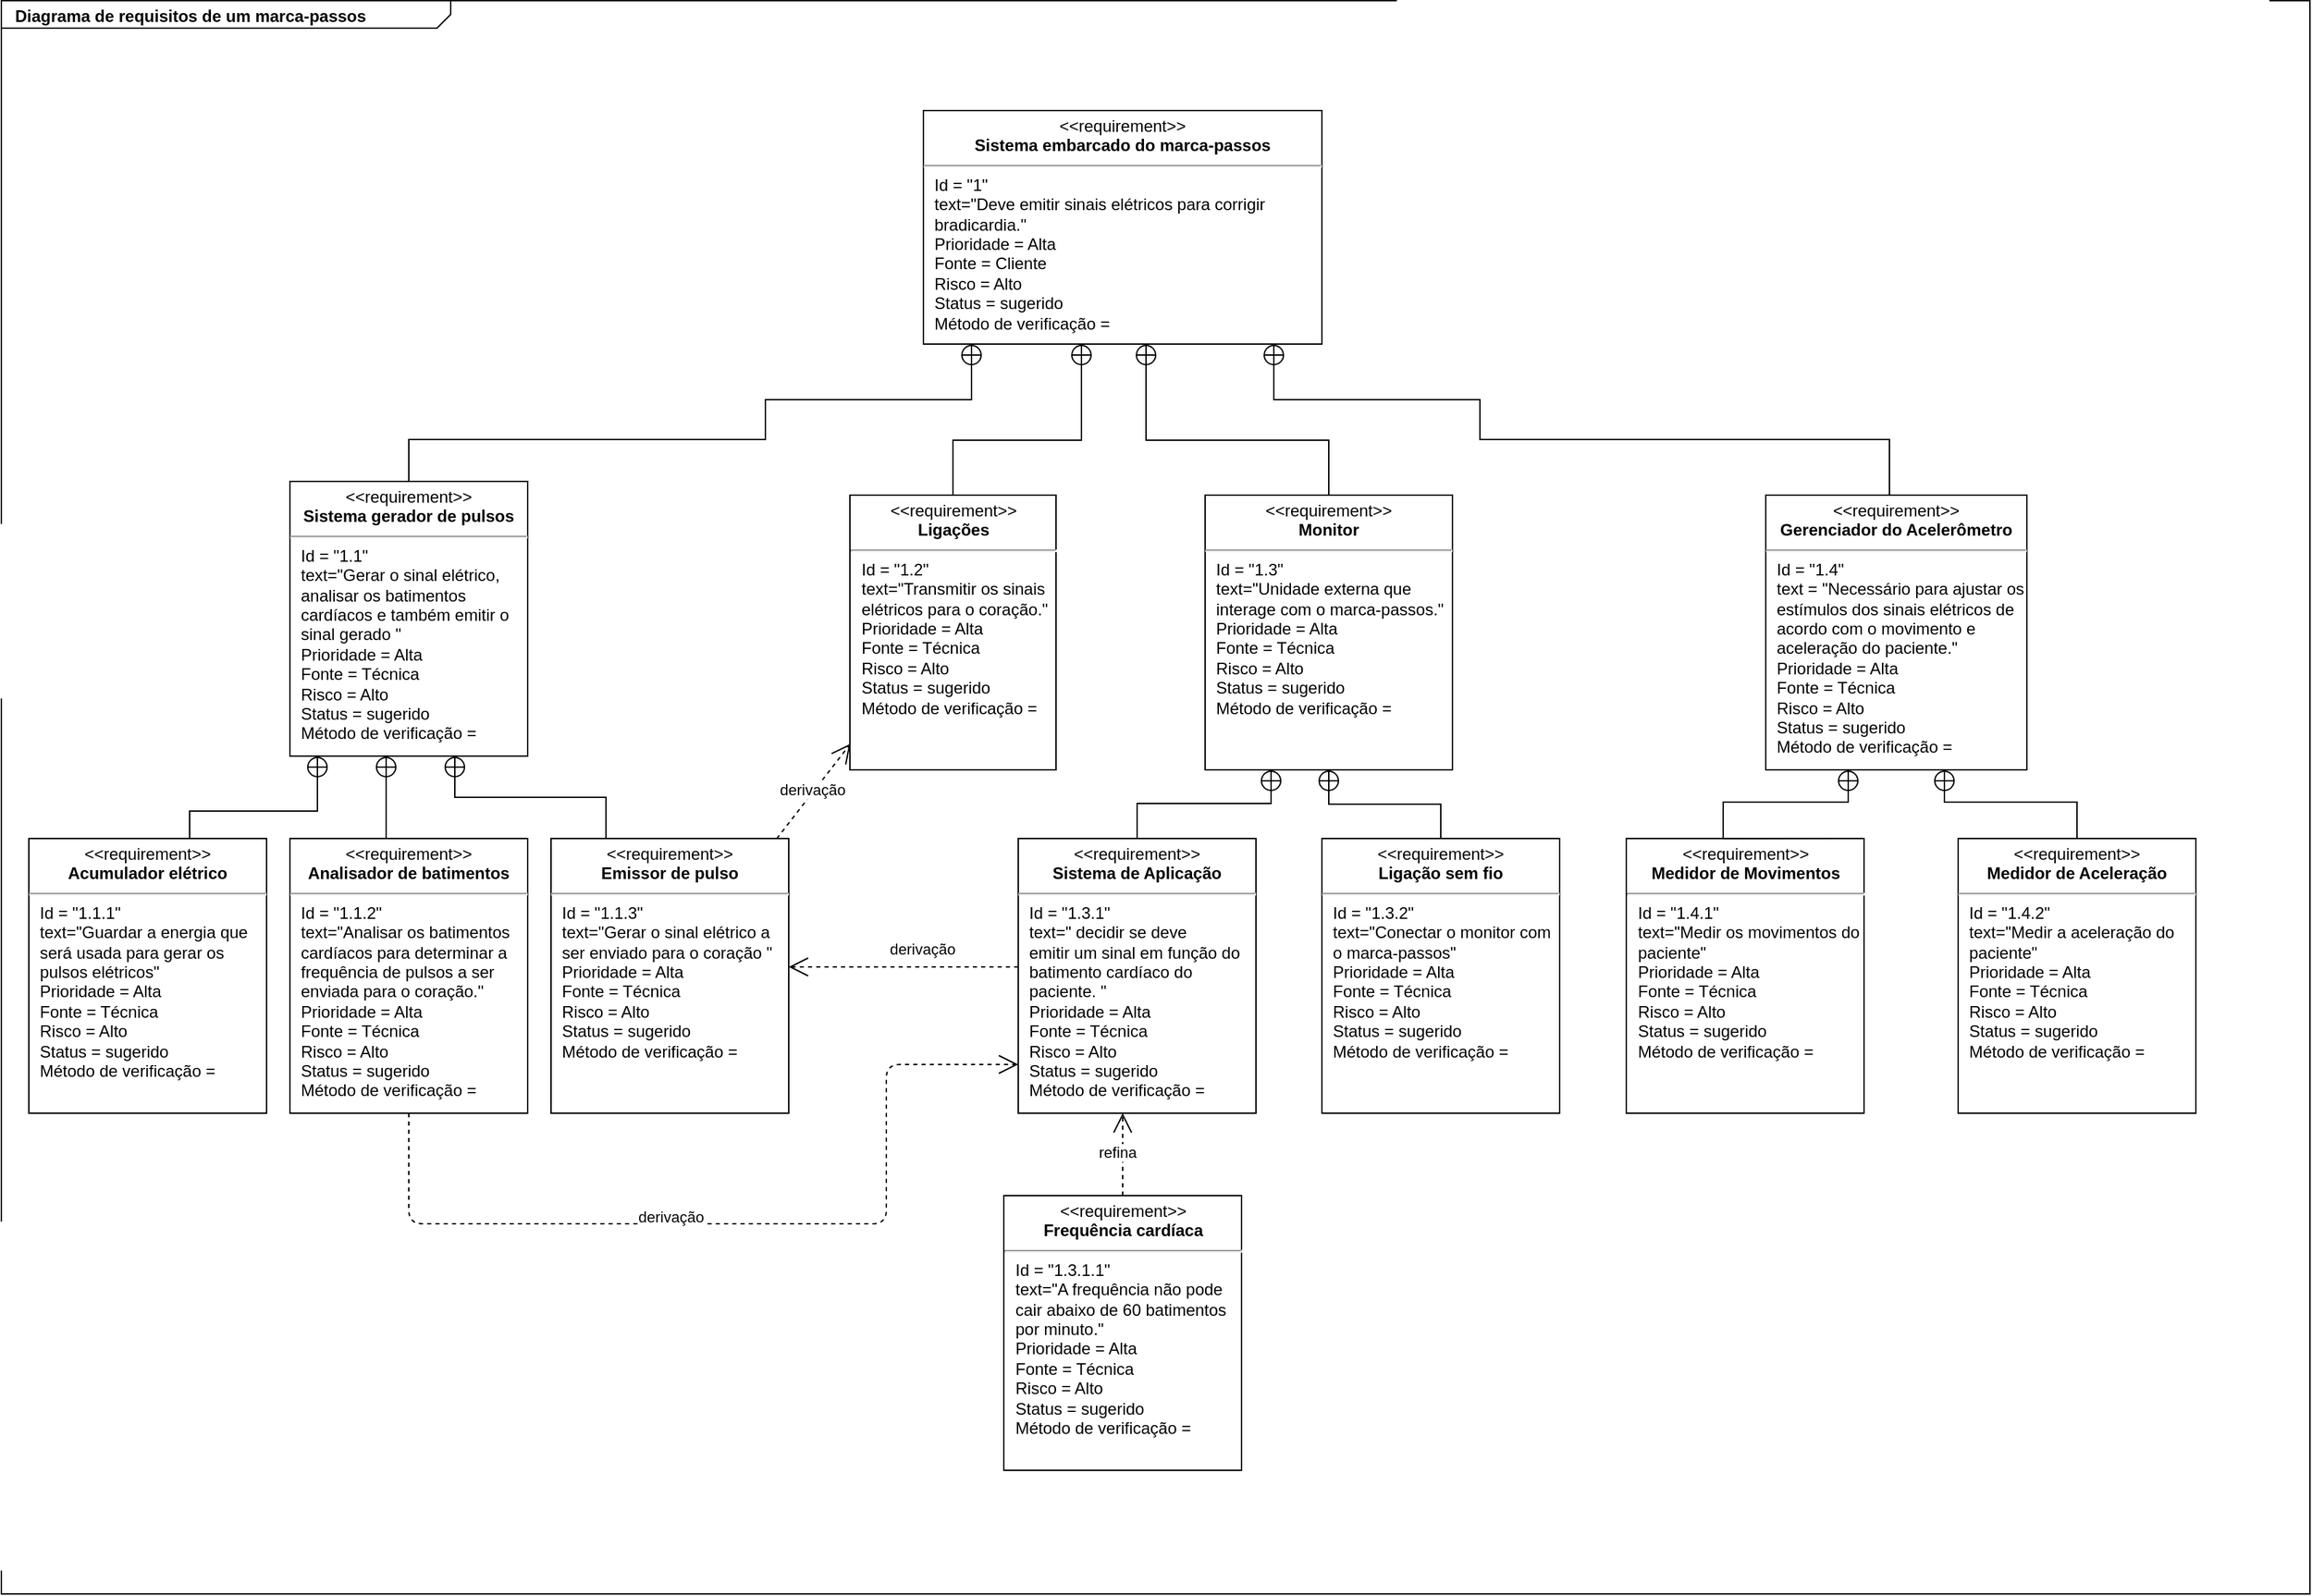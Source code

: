 <mxfile pages="1" version="11.2.5"><diagram name="Page-1" id="929967ad-93f9-6ef4-fab6-5d389245f69c"><mxGraphModel dx="2555" dy="1828" grid="1" gridSize="10" guides="1" tooltips="1" connect="1" arrows="1" fold="1" page="1" pageScale="1.5" pageWidth="1169" pageHeight="826" background="none" math="0" shadow="0"><root><mxCell id="0" style=";html=1;"/><mxCell id="1" style=";html=1;" parent="0"/><mxCell id="1672d66443f91eb5-1" value="&lt;p style=&quot;margin: 0px ; margin-top: 4px ; margin-left: 10px ; text-align: left&quot;&gt;&lt;b&gt;Diagrama de requisitos de um marca-passos&lt;/b&gt;&lt;/p&gt;" style="html=1;strokeWidth=1;shape=mxgraph.sysml.package;html=1;overflow=fill;whiteSpace=wrap;fillColor=none;gradientColor=none;fontSize=12;align=center;labelX=327.64;" parent="1" vertex="1"><mxGeometry x="26" y="76.5" width="1680" height="1160" as="geometry"/></mxCell><mxCell id="1672d66443f91eb5-10" value="&lt;p style=&quot;margin: 0px ; margin-top: 4px ; text-align: center&quot;&gt;&amp;lt;&amp;lt;requirement&amp;gt;&amp;gt;&lt;br&gt;&lt;b&gt;Sistema gerador de pulsos&lt;/b&gt;&lt;/p&gt;&lt;hr&gt;&lt;p style=&quot;margin: 0px ; margin-left: 8px ; text-align: left&quot;&gt;Id = &quot;1.1&quot;&lt;/p&gt;&lt;p style=&quot;margin: 0px ; margin-left: 8px ; text-align: left&quot;&gt;text=&quot;Gerar o sinal elétrico,&amp;nbsp; analisar os batimentos cardíacos e também emitir o sinal gerado &quot;&lt;/p&gt;&lt;p style=&quot;margin: 0px 0px 0px 8px ; text-align: left&quot;&gt;Prioridade = Alta&lt;/p&gt;&lt;p style=&quot;margin: 0px 0px 0px 8px ; text-align: left&quot;&gt;Fonte = Técnica&lt;/p&gt;&lt;p style=&quot;margin: 0px 0px 0px 8px ; text-align: left&quot;&gt;Risco = Alto&lt;/p&gt;&lt;p style=&quot;margin: 0px 0px 0px 8px ; text-align: left&quot;&gt;Status = sugerido&lt;/p&gt;&lt;p style=&quot;margin: 0px 0px 0px 8px ; text-align: left&quot;&gt;Método de verificação =&lt;/p&gt;" style="shape=rect;html=1;overflow=fill;whiteSpace=wrap;" parent="1" vertex="1"><mxGeometry x="236" y="426.5" width="173" height="200" as="geometry"/></mxCell><mxCell id="zcmw8mTwWgw0-o9NMFlb-3" value="&lt;p style=&quot;margin: 0px ; margin-top: 4px ; text-align: center&quot;&gt;&amp;lt;&amp;lt;requirement&amp;gt;&amp;gt;&lt;br&gt;&lt;b&gt;Monitor&lt;/b&gt;&lt;/p&gt;&lt;hr&gt;&lt;p style=&quot;margin: 0px ; margin-left: 8px ; text-align: left&quot;&gt;Id = &quot;1.3&quot;&lt;/p&gt;&lt;p style=&quot;margin: 0px ; margin-left: 8px ; text-align: left&quot;&gt;text=&quot;Unidade externa que interage com o marca-passos.&quot;&lt;/p&gt;&lt;p style=&quot;margin: 0px 0px 0px 8px ; text-align: left&quot;&gt;Prioridade = Alta&lt;/p&gt;&lt;p style=&quot;margin: 0px 0px 0px 8px ; text-align: left&quot;&gt;Fonte = Técnica&lt;/p&gt;&lt;p style=&quot;margin: 0px 0px 0px 8px ; text-align: left&quot;&gt;Risco = Alto&lt;/p&gt;&lt;p style=&quot;margin: 0px 0px 0px 8px ; text-align: left&quot;&gt;Status = sugerido&lt;/p&gt;&lt;p style=&quot;margin: 0px 0px 0px 8px ; text-align: left&quot;&gt;Método de verificação =&lt;/p&gt;" style="shape=rect;html=1;overflow=fill;whiteSpace=wrap;" parent="1" vertex="1"><mxGeometry x="902" y="436.5" width="180" height="200" as="geometry"/></mxCell><mxCell id="zcmw8mTwWgw0-o9NMFlb-4" value="&lt;p style=&quot;margin: 0px ; margin-top: 4px ; text-align: center&quot;&gt;&amp;lt;&amp;lt;requirement&amp;gt;&amp;gt;&lt;br&gt;&lt;b&gt;Gerenciador do Acelerômetro&lt;/b&gt;&lt;/p&gt;&lt;hr&gt;&lt;p style=&quot;margin: 0px ; margin-left: 8px ; text-align: left&quot;&gt;Id = &quot;1.4&quot;&lt;/p&gt;&lt;p style=&quot;margin: 0px ; margin-left: 8px ; text-align: left&quot;&gt;text = &quot;Necessário para ajustar os estímulos dos sinais elétricos de acordo com o movimento e aceleração do paciente.&quot;&lt;/p&gt;&lt;p style=&quot;margin: 0px ; margin-left: 8px ; text-align: left&quot;&gt;Prioridade = Alta&lt;/p&gt;&lt;p style=&quot;margin: 0px ; margin-left: 8px ; text-align: left&quot;&gt;Fonte = Técnica&lt;/p&gt;&lt;p style=&quot;margin: 0px ; margin-left: 8px ; text-align: left&quot;&gt;Risco = Alto&lt;/p&gt;&lt;p style=&quot;margin: 0px ; margin-left: 8px ; text-align: left&quot;&gt;Status = sugerido&lt;/p&gt;&lt;p style=&quot;margin: 0px ; margin-left: 8px ; text-align: left&quot;&gt;Método de verificação =&lt;/p&gt;" style="shape=rect;html=1;overflow=fill;whiteSpace=wrap;" parent="1" vertex="1"><mxGeometry x="1310" y="436.5" width="190" height="200" as="geometry"/></mxCell><mxCell id="zcmw8mTwWgw0-o9NMFlb-5" value="&lt;p style=&quot;margin: 0px ; margin-top: 4px ; text-align: center&quot;&gt;&amp;lt;&amp;lt;requirement&amp;gt;&amp;gt;&lt;br&gt;&lt;b&gt;Ligações&lt;/b&gt;&lt;/p&gt;&lt;hr&gt;&lt;p style=&quot;margin: 0px ; margin-left: 8px ; text-align: left&quot;&gt;Id = &quot;1.2&quot;&lt;/p&gt;&lt;p style=&quot;margin: 0px ; margin-left: 8px ; text-align: left&quot;&gt;text=&quot;Transmitir os sinais elétricos para o coração.&quot;&lt;/p&gt;&lt;p style=&quot;margin: 0px 0px 0px 8px ; text-align: left&quot;&gt;Prioridade = Alta&lt;/p&gt;&lt;p style=&quot;margin: 0px 0px 0px 8px ; text-align: left&quot;&gt;Fonte = Técnica&lt;/p&gt;&lt;p style=&quot;margin: 0px 0px 0px 8px ; text-align: left&quot;&gt;Risco = Alto&lt;/p&gt;&lt;p style=&quot;margin: 0px 0px 0px 8px ; text-align: left&quot;&gt;Status = sugerido&lt;/p&gt;&lt;p style=&quot;margin: 0px 0px 0px 8px ; text-align: left&quot;&gt;Método de verificação =&lt;/p&gt;" style="shape=rect;html=1;overflow=fill;whiteSpace=wrap;" parent="1" vertex="1"><mxGeometry x="643.5" y="436.5" width="150" height="200" as="geometry"/></mxCell><mxCell id="zcmw8mTwWgw0-o9NMFlb-6" value="&lt;p style=&quot;margin: 0px ; margin-top: 4px ; text-align: center&quot;&gt;&amp;lt;&amp;lt;requirement&amp;gt;&amp;gt;&lt;br&gt;&lt;b&gt;Sistema embarcado do marca-passos&lt;/b&gt;&lt;/p&gt;&lt;hr&gt;&lt;p style=&quot;margin: 0px ; margin-left: 8px ; text-align: left&quot;&gt;Id = &quot;1&quot;&lt;/p&gt;&lt;p style=&quot;margin: 0px ; margin-left: 8px ; text-align: left&quot;&gt;text=&quot;Deve emitir sinais elétricos para corrigir bradicardia&lt;span&gt;.&quot;&lt;/span&gt;&lt;/p&gt;&lt;p style=&quot;margin: 0px 0px 0px 8px ; text-align: left&quot;&gt;Prioridade = Alta&lt;/p&gt;&lt;p style=&quot;margin: 0px 0px 0px 8px ; text-align: left&quot;&gt;Fonte = Cliente&lt;/p&gt;&lt;p style=&quot;margin: 0px 0px 0px 8px ; text-align: left&quot;&gt;Risco = Alto&lt;/p&gt;&lt;p style=&quot;margin: 0px 0px 0px 8px ; text-align: left&quot;&gt;Status = sugerido&lt;/p&gt;&lt;p style=&quot;margin: 0px 0px 0px 8px ; text-align: left&quot;&gt;Método de verificação =&lt;/p&gt;" style="shape=rect;html=1;overflow=fill;whiteSpace=wrap;" parent="1" vertex="1"><mxGeometry x="697" y="156.5" width="290" height="170" as="geometry"/></mxCell><mxCell id="zcmw8mTwWgw0-o9NMFlb-7" style="edgeStyle=orthogonalEdgeStyle;rounded=0;html=1;jettySize=auto;orthogonalLoop=1;endArrow=circlePlus;endFill=0;exitX=0.5;exitY=0;exitDx=0;exitDy=0;" parent="1" source="zcmw8mTwWgw0-o9NMFlb-4" target="zcmw8mTwWgw0-o9NMFlb-6" edge="1"><mxGeometry relative="1" as="geometry"><Array as="points"><mxPoint x="1400" y="436"/><mxPoint x="1400" y="396"/><mxPoint x="1102" y="396"/><mxPoint x="1102" y="367"/><mxPoint x="952" y="367"/></Array><mxPoint x="972" y="436.5" as="sourcePoint"/><mxPoint x="942" y="344" as="targetPoint"/></mxGeometry></mxCell><mxCell id="zcmw8mTwWgw0-o9NMFlb-8" style="edgeStyle=orthogonalEdgeStyle;rounded=0;html=1;jettySize=auto;orthogonalLoop=1;endArrow=circlePlus;endFill=0;exitX=0.5;exitY=0;exitDx=0;exitDy=0;" parent="1" source="zcmw8mTwWgw0-o9NMFlb-5" target="zcmw8mTwWgw0-o9NMFlb-6" edge="1"><mxGeometry relative="1" as="geometry"><Array as="points"><mxPoint x="719" y="396.5"/><mxPoint x="812" y="396.5"/></Array><mxPoint x="803.5" y="386.5" as="sourcePoint"/><mxPoint x="880.5" y="346.5" as="targetPoint"/></mxGeometry></mxCell><mxCell id="zcmw8mTwWgw0-o9NMFlb-9" style="edgeStyle=orthogonalEdgeStyle;rounded=0;html=1;jettySize=auto;orthogonalLoop=1;endArrow=circlePlus;endFill=0;" parent="1" source="zcmw8mTwWgw0-o9NMFlb-3" target="zcmw8mTwWgw0-o9NMFlb-6" edge="1"><mxGeometry relative="1" as="geometry"><Array as="points"><mxPoint x="992" y="396.5"/><mxPoint x="859" y="396.5"/></Array><mxPoint x="842" y="386.5" as="sourcePoint"/><mxPoint x="919" y="346.5" as="targetPoint"/></mxGeometry></mxCell><mxCell id="zcmw8mTwWgw0-o9NMFlb-11" style="edgeStyle=orthogonalEdgeStyle;rounded=0;html=1;jettySize=auto;orthogonalLoop=1;endArrow=circlePlus;endFill=0;" parent="1" source="1672d66443f91eb5-10" target="zcmw8mTwWgw0-o9NMFlb-6" edge="1"><mxGeometry relative="1" as="geometry"><Array as="points"><mxPoint x="323" y="396"/><mxPoint x="582" y="396"/><mxPoint x="582" y="367"/><mxPoint x="732" y="367"/></Array><mxPoint x="632" y="436.5" as="sourcePoint"/><mxPoint x="714" y="346.5" as="targetPoint"/></mxGeometry></mxCell><mxCell id="zcmw8mTwWgw0-o9NMFlb-14" value="&lt;p style=&quot;margin: 0px ; margin-top: 4px ; text-align: center&quot;&gt;&amp;lt;&amp;lt;requirement&amp;gt;&amp;gt;&lt;br&gt;&lt;b&gt;Emissor de pulso&lt;/b&gt;&lt;/p&gt;&lt;hr&gt;&lt;p style=&quot;margin: 0px ; margin-left: 8px ; text-align: left&quot;&gt;Id = &quot;1.1.3&quot;&lt;/p&gt;&lt;p style=&quot;margin: 0px ; margin-left: 8px ; text-align: left&quot;&gt;text=&quot;Gerar o sinal elétrico a ser enviado para o coração &quot;&lt;/p&gt;&lt;p style=&quot;margin: 0px 0px 0px 8px ; text-align: left&quot;&gt;Prioridade = Alta&lt;/p&gt;&lt;p style=&quot;margin: 0px 0px 0px 8px ; text-align: left&quot;&gt;Fonte = Técnica&lt;/p&gt;&lt;p style=&quot;margin: 0px 0px 0px 8px ; text-align: left&quot;&gt;Risco = Alto&lt;/p&gt;&lt;p style=&quot;margin: 0px 0px 0px 8px ; text-align: left&quot;&gt;Status = sugerido&lt;/p&gt;&lt;p style=&quot;margin: 0px 0px 0px 8px ; text-align: left&quot;&gt;Método de verificação =&lt;/p&gt;" style="shape=rect;html=1;overflow=fill;whiteSpace=wrap;" parent="1" vertex="1"><mxGeometry x="426" y="686.5" width="173" height="200" as="geometry"/></mxCell><mxCell id="zcmw8mTwWgw0-o9NMFlb-15" style="edgeStyle=orthogonalEdgeStyle;rounded=0;html=1;jettySize=auto;orthogonalLoop=1;endArrow=circlePlus;endFill=0;" parent="1" source="zcmw8mTwWgw0-o9NMFlb-14" target="1672d66443f91eb5-10" edge="1"><mxGeometry relative="1" as="geometry"><Array as="points"><mxPoint x="466" y="656.5"/><mxPoint x="356" y="656.5"/></Array><mxPoint x="606" y="796.5" as="sourcePoint"/><mxPoint x="889" y="686.5" as="targetPoint"/></mxGeometry></mxCell><mxCell id="zcmw8mTwWgw0-o9NMFlb-17" value="derivação" style="edgeStyle=none;html=1;endArrow=open;endSize=12;dashed=1;verticalAlign=bottom;entryX=0.003;entryY=0.905;entryDx=0;entryDy=0;entryPerimeter=0;" parent="1" source="zcmw8mTwWgw0-o9NMFlb-14" target="zcmw8mTwWgw0-o9NMFlb-5" edge="1"><mxGeometry x="-0.153" y="-4" width="160" relative="1" as="geometry"><mxPoint x="706" y="736.5" as="sourcePoint"/><mxPoint x="866" y="736.5" as="targetPoint"/><mxPoint as="offset"/></mxGeometry></mxCell><mxCell id="KOOFUxT9kwdqjd4iWMsO-1" value="&lt;p style=&quot;margin: 0px ; margin-top: 4px ; text-align: center&quot;&gt;&amp;lt;&amp;lt;requirement&amp;gt;&amp;gt;&lt;br&gt;&lt;b&gt;Acumulador elétrico&lt;/b&gt;&lt;/p&gt;&lt;hr&gt;&lt;p style=&quot;margin: 0px ; margin-left: 8px ; text-align: left&quot;&gt;Id = &quot;1.1.1&quot;&lt;/p&gt;&lt;p style=&quot;margin: 0px ; margin-left: 8px ; text-align: left&quot;&gt;text=&quot;Guardar a energia que será usada para gerar os pulsos elétricos&quot;&lt;/p&gt;&lt;p style=&quot;margin: 0px 0px 0px 8px ; text-align: left&quot;&gt;Prioridade = Alta&lt;/p&gt;&lt;p style=&quot;margin: 0px 0px 0px 8px ; text-align: left&quot;&gt;Fonte = Técnica&lt;/p&gt;&lt;p style=&quot;margin: 0px 0px 0px 8px ; text-align: left&quot;&gt;Risco = Alto&lt;/p&gt;&lt;p style=&quot;margin: 0px 0px 0px 8px ; text-align: left&quot;&gt;Status = sugerido&lt;/p&gt;&lt;p style=&quot;margin: 0px 0px 0px 8px ; text-align: left&quot;&gt;Método de verificação =&lt;/p&gt;" style="shape=rect;html=1;overflow=fill;whiteSpace=wrap;" vertex="1" parent="1"><mxGeometry x="46" y="686.5" width="173" height="200" as="geometry"/></mxCell><mxCell id="KOOFUxT9kwdqjd4iWMsO-2" style="edgeStyle=orthogonalEdgeStyle;rounded=0;html=1;jettySize=auto;orthogonalLoop=1;endArrow=circlePlus;endFill=0;" edge="1" parent="1" source="KOOFUxT9kwdqjd4iWMsO-1" target="1672d66443f91eb5-10"><mxGeometry relative="1" as="geometry"><Array as="points"><mxPoint x="163" y="666.5"/><mxPoint x="256" y="666.5"/></Array><mxPoint x="362" y="686.5" as="sourcePoint"/><mxPoint x="298" y="636.5" as="targetPoint"/></mxGeometry></mxCell><mxCell id="KOOFUxT9kwdqjd4iWMsO-3" value="&lt;p style=&quot;margin: 0px ; margin-top: 4px ; text-align: center&quot;&gt;&amp;lt;&amp;lt;requirement&amp;gt;&amp;gt;&lt;br&gt;&lt;b&gt;Analisador de batimentos&lt;/b&gt;&lt;/p&gt;&lt;hr&gt;&lt;p style=&quot;margin: 0px ; margin-left: 8px ; text-align: left&quot;&gt;Id = &quot;1.1.2&quot;&lt;/p&gt;&lt;p style=&quot;margin: 0px ; margin-left: 8px ; text-align: left&quot;&gt;text=&quot;Analisar os batimentos cardíacos para determinar a frequência de pulsos a ser enviada para o coração.&quot;&lt;/p&gt;&lt;p style=&quot;margin: 0px 0px 0px 8px ; text-align: left&quot;&gt;Prioridade = Alta&lt;/p&gt;&lt;p style=&quot;margin: 0px 0px 0px 8px ; text-align: left&quot;&gt;Fonte = Técnica&lt;/p&gt;&lt;p style=&quot;margin: 0px 0px 0px 8px ; text-align: left&quot;&gt;Risco = Alto&lt;/p&gt;&lt;p style=&quot;margin: 0px 0px 0px 8px ; text-align: left&quot;&gt;Status = sugerido&lt;/p&gt;&lt;p style=&quot;margin: 0px 0px 0px 8px ; text-align: left&quot;&gt;Método de verificação =&lt;/p&gt;" style="shape=rect;html=1;overflow=fill;whiteSpace=wrap;" vertex="1" parent="1"><mxGeometry x="236" y="686.5" width="173" height="200" as="geometry"/></mxCell><mxCell id="KOOFUxT9kwdqjd4iWMsO-7" style="edgeStyle=orthogonalEdgeStyle;rounded=0;html=1;jettySize=auto;orthogonalLoop=1;endArrow=circlePlus;endFill=0;" edge="1" parent="1" source="KOOFUxT9kwdqjd4iWMsO-3" target="1672d66443f91eb5-10"><mxGeometry relative="1" as="geometry"><Array as="points"><mxPoint x="306" y="656.5"/><mxPoint x="306" y="656.5"/></Array><mxPoint x="575.667" y="696.5" as="sourcePoint"/><mxPoint x="459" y="646.5" as="targetPoint"/></mxGeometry></mxCell><mxCell id="KOOFUxT9kwdqjd4iWMsO-8" value="derivação" style="edgeStyle=orthogonalEdgeStyle;html=1;endArrow=open;endSize=12;dashed=1;verticalAlign=bottom;" edge="1" parent="1" source="KOOFUxT9kwdqjd4iWMsO-3" target="KOOFUxT9kwdqjd4iWMsO-11"><mxGeometry x="-0.153" y="-4" width="160" relative="1" as="geometry"><mxPoint x="545.781" y="1001" as="sourcePoint"/><mxPoint x="599.45" y="932" as="targetPoint"/><mxPoint as="offset"/><Array as="points"><mxPoint x="323" y="967"/><mxPoint x="670" y="967"/><mxPoint x="670" y="851"/></Array></mxGeometry></mxCell><mxCell id="KOOFUxT9kwdqjd4iWMsO-9" value="&lt;p style=&quot;margin: 0px ; margin-top: 4px ; text-align: center&quot;&gt;&amp;lt;&amp;lt;requirement&amp;gt;&amp;gt;&lt;br&gt;&lt;b&gt;Ligação sem fio&lt;/b&gt;&lt;/p&gt;&lt;hr&gt;&lt;p style=&quot;margin: 0px ; margin-left: 8px ; text-align: left&quot;&gt;Id = &quot;1.3.2&quot;&lt;/p&gt;&lt;p style=&quot;margin: 0px ; margin-left: 8px ; text-align: left&quot;&gt;text=&quot;Conectar o monitor com o marca-passos&quot;&lt;/p&gt;&lt;p style=&quot;margin: 0px 0px 0px 8px ; text-align: left&quot;&gt;Prioridade = Alta&lt;/p&gt;&lt;p style=&quot;margin: 0px 0px 0px 8px ; text-align: left&quot;&gt;Fonte = Técnica&lt;/p&gt;&lt;p style=&quot;margin: 0px 0px 0px 8px ; text-align: left&quot;&gt;Risco = Alto&lt;/p&gt;&lt;p style=&quot;margin: 0px 0px 0px 8px ; text-align: left&quot;&gt;Status = sugerido&lt;/p&gt;&lt;p style=&quot;margin: 0px 0px 0px 8px ; text-align: left&quot;&gt;Método de verificação =&lt;/p&gt;" style="shape=rect;html=1;overflow=fill;whiteSpace=wrap;" vertex="1" parent="1"><mxGeometry x="987" y="686.5" width="173" height="200" as="geometry"/></mxCell><mxCell id="KOOFUxT9kwdqjd4iWMsO-10" style="edgeStyle=orthogonalEdgeStyle;rounded=0;html=1;jettySize=auto;orthogonalLoop=1;endArrow=circlePlus;endFill=0;" edge="1" parent="1" source="KOOFUxT9kwdqjd4iWMsO-9" target="zcmw8mTwWgw0-o9NMFlb-3"><mxGeometry relative="1" as="geometry"><Array as="points"/><mxPoint x="1081.765" y="726" as="sourcePoint"/><mxPoint x="972.353" y="666" as="targetPoint"/></mxGeometry></mxCell><mxCell id="KOOFUxT9kwdqjd4iWMsO-11" value="&lt;p style=&quot;margin: 0px ; margin-top: 4px ; text-align: center&quot;&gt;&amp;lt;&amp;lt;requirement&amp;gt;&amp;gt;&lt;br&gt;&lt;b&gt;Sistema de Aplicação&lt;/b&gt;&lt;/p&gt;&lt;hr&gt;&lt;p style=&quot;margin: 0px ; margin-left: 8px ; text-align: left&quot;&gt;Id = &quot;1.3.1&quot;&lt;/p&gt;&lt;p style=&quot;margin: 0px ; margin-left: 8px ; text-align: left&quot;&gt;text=&quot; decidir se deve&lt;br&gt;emitir um sinal em função do batimento cardíaco do paciente. &quot;&lt;/p&gt;&lt;p style=&quot;margin: 0px 0px 0px 8px ; text-align: left&quot;&gt;Prioridade = Alta&lt;/p&gt;&lt;p style=&quot;margin: 0px 0px 0px 8px ; text-align: left&quot;&gt;Fonte = Técnica&lt;/p&gt;&lt;p style=&quot;margin: 0px 0px 0px 8px ; text-align: left&quot;&gt;Risco = Alto&lt;/p&gt;&lt;p style=&quot;margin: 0px 0px 0px 8px ; text-align: left&quot;&gt;Status = sugerido&lt;/p&gt;&lt;p style=&quot;margin: 0px 0px 0px 8px ; text-align: left&quot;&gt;Método de verificação =&lt;/p&gt;" style="shape=rect;html=1;overflow=fill;whiteSpace=wrap;" vertex="1" parent="1"><mxGeometry x="766" y="686.5" width="173" height="200" as="geometry"/></mxCell><mxCell id="KOOFUxT9kwdqjd4iWMsO-14" value="&lt;p style=&quot;margin: 0px ; margin-top: 4px ; text-align: center&quot;&gt;&amp;lt;&amp;lt;requirement&amp;gt;&amp;gt;&lt;br&gt;&lt;b&gt;Frequência cardíaca&lt;/b&gt;&lt;/p&gt;&lt;hr&gt;&lt;p style=&quot;margin: 0px ; margin-left: 8px ; text-align: left&quot;&gt;Id = &quot;1.3.1.1&quot;&lt;/p&gt;&lt;p style=&quot;margin: 0px ; margin-left: 8px ; text-align: left&quot;&gt;text=&quot;A frequência não pode cair abaixo de 60 batimentos por minuto.&quot;&lt;/p&gt;&lt;p style=&quot;margin: 0px 0px 0px 8px ; text-align: left&quot;&gt;Prioridade = Alta&lt;/p&gt;&lt;p style=&quot;margin: 0px 0px 0px 8px ; text-align: left&quot;&gt;Fonte = Técnica&lt;/p&gt;&lt;p style=&quot;margin: 0px 0px 0px 8px ; text-align: left&quot;&gt;Risco = Alto&lt;/p&gt;&lt;p style=&quot;margin: 0px 0px 0px 8px ; text-align: left&quot;&gt;Status = sugerido&lt;/p&gt;&lt;p style=&quot;margin: 0px 0px 0px 8px ; text-align: left&quot;&gt;Método de verificação =&lt;/p&gt;" style="shape=rect;html=1;overflow=fill;whiteSpace=wrap;" vertex="1" parent="1"><mxGeometry x="755.5" y="946.5" width="173" height="200" as="geometry"/></mxCell><mxCell id="KOOFUxT9kwdqjd4iWMsO-15" value="refina" style="edgeStyle=none;html=1;endArrow=open;endSize=12;dashed=1;verticalAlign=bottom;" edge="1" parent="1" source="KOOFUxT9kwdqjd4iWMsO-14" target="KOOFUxT9kwdqjd4iWMsO-11"><mxGeometry x="-0.251" y="4" width="160" relative="1" as="geometry"><mxPoint x="929.318" y="696.5" as="sourcePoint"/><mxPoint x="954.857" y="646.5" as="targetPoint"/><mxPoint as="offset"/><Array as="points"><mxPoint x="842" y="886.5"/></Array></mxGeometry></mxCell><mxCell id="KOOFUxT9kwdqjd4iWMsO-16" style="edgeStyle=orthogonalEdgeStyle;rounded=0;html=1;jettySize=auto;orthogonalLoop=1;endArrow=circlePlus;endFill=0;" edge="1" parent="1" source="KOOFUxT9kwdqjd4iWMsO-11" target="zcmw8mTwWgw0-o9NMFlb-3"><mxGeometry relative="1" as="geometry"><Array as="points"><mxPoint x="852" y="661"/><mxPoint x="950" y="661"/></Array><mxPoint x="928.294" y="669.0" as="sourcePoint"/><mxPoint x="847.118" y="619.0" as="targetPoint"/></mxGeometry></mxCell><mxCell id="KOOFUxT9kwdqjd4iWMsO-18" value="&lt;p style=&quot;margin: 0px ; margin-top: 4px ; text-align: center&quot;&gt;&amp;lt;&amp;lt;requirement&amp;gt;&amp;gt;&lt;br&gt;&lt;b&gt;Medidor de Aceleração&lt;/b&gt;&lt;/p&gt;&lt;hr&gt;&lt;p style=&quot;margin: 0px ; margin-left: 8px ; text-align: left&quot;&gt;Id = &quot;1.4.2&quot;&lt;/p&gt;&lt;p style=&quot;margin: 0px ; margin-left: 8px ; text-align: left&quot;&gt;text=&quot;Medir a aceleração do paciente&quot;&lt;/p&gt;&lt;p style=&quot;margin: 0px 0px 0px 8px ; text-align: left&quot;&gt;Prioridade = Alta&lt;/p&gt;&lt;p style=&quot;margin: 0px 0px 0px 8px ; text-align: left&quot;&gt;Fonte = Técnica&lt;/p&gt;&lt;p style=&quot;margin: 0px 0px 0px 8px ; text-align: left&quot;&gt;Risco = Alto&lt;/p&gt;&lt;p style=&quot;margin: 0px 0px 0px 8px ; text-align: left&quot;&gt;Status = sugerido&lt;/p&gt;&lt;p style=&quot;margin: 0px 0px 0px 8px ; text-align: left&quot;&gt;Método de verificação =&lt;/p&gt;" style="shape=rect;html=1;overflow=fill;whiteSpace=wrap;" vertex="1" parent="1"><mxGeometry x="1450" y="686.5" width="173" height="200" as="geometry"/></mxCell><mxCell id="KOOFUxT9kwdqjd4iWMsO-19" style="edgeStyle=orthogonalEdgeStyle;rounded=0;html=1;jettySize=auto;orthogonalLoop=1;endArrow=circlePlus;endFill=0;exitX=0.5;exitY=0;exitDx=0;exitDy=0;" edge="1" parent="1" source="KOOFUxT9kwdqjd4iWMsO-18" target="zcmw8mTwWgw0-o9NMFlb-4"><mxGeometry relative="1" as="geometry"><Array as="points"><mxPoint x="1537" y="660"/><mxPoint x="1440" y="660"/></Array><mxPoint x="1402.794" y="681.5" as="sourcePoint"/><mxPoint x="1321.618" y="631.5" as="targetPoint"/></mxGeometry></mxCell><mxCell id="KOOFUxT9kwdqjd4iWMsO-20" value="&lt;p style=&quot;margin: 0px ; margin-top: 4px ; text-align: center&quot;&gt;&amp;lt;&amp;lt;requirement&amp;gt;&amp;gt;&lt;br&gt;&lt;b&gt;Medidor de Movimentos&lt;/b&gt;&lt;/p&gt;&lt;hr&gt;&lt;p style=&quot;margin: 0px ; margin-left: 8px ; text-align: left&quot;&gt;Id = &quot;1.4.1&quot;&lt;/p&gt;&lt;p style=&quot;margin: 0px ; margin-left: 8px ; text-align: left&quot;&gt;text=&quot;Medir os movimentos do paciente&quot;&lt;/p&gt;&lt;p style=&quot;margin: 0px 0px 0px 8px ; text-align: left&quot;&gt;Prioridade = Alta&lt;/p&gt;&lt;p style=&quot;margin: 0px 0px 0px 8px ; text-align: left&quot;&gt;Fonte = Técnica&lt;/p&gt;&lt;p style=&quot;margin: 0px 0px 0px 8px ; text-align: left&quot;&gt;Risco = Alto&lt;/p&gt;&lt;p style=&quot;margin: 0px 0px 0px 8px ; text-align: left&quot;&gt;Status = sugerido&lt;/p&gt;&lt;p style=&quot;margin: 0px 0px 0px 8px ; text-align: left&quot;&gt;Método de verificação =&lt;/p&gt;" style="shape=rect;html=1;overflow=fill;whiteSpace=wrap;" vertex="1" parent="1"><mxGeometry x="1208.5" y="686.5" width="173" height="200" as="geometry"/></mxCell><mxCell id="KOOFUxT9kwdqjd4iWMsO-21" style="edgeStyle=orthogonalEdgeStyle;rounded=0;html=1;jettySize=auto;orthogonalLoop=1;endArrow=circlePlus;endFill=0;exitX=0.5;exitY=0;exitDx=0;exitDy=0;" edge="1" parent="1" target="zcmw8mTwWgw0-o9NMFlb-4"><mxGeometry relative="1" as="geometry"><Array as="points"><mxPoint x="1279" y="687"/><mxPoint x="1279" y="660"/><mxPoint x="1370" y="660"/></Array><mxPoint x="1366.324" y="686.559" as="sourcePoint"/><mxPoint x="1279.265" y="636.0" as="targetPoint"/></mxGeometry></mxCell><mxCell id="KOOFUxT9kwdqjd4iWMsO-22" value="derivação" style="edgeStyle=orthogonalEdgeStyle;html=1;endArrow=open;endSize=12;dashed=1;verticalAlign=bottom;" edge="1" parent="1" source="KOOFUxT9kwdqjd4iWMsO-11" target="zcmw8mTwWgw0-o9NMFlb-14"><mxGeometry x="-0.153" y="-4" width="160" relative="1" as="geometry"><mxPoint x="369.206" y="751.0" as="sourcePoint"/><mxPoint x="812.5" y="740.971" as="targetPoint"/><mxPoint as="offset"/><Array as="points"><mxPoint x="690" y="780"/><mxPoint x="690" y="780"/></Array></mxGeometry></mxCell></root></mxGraphModel></diagram></mxfile>